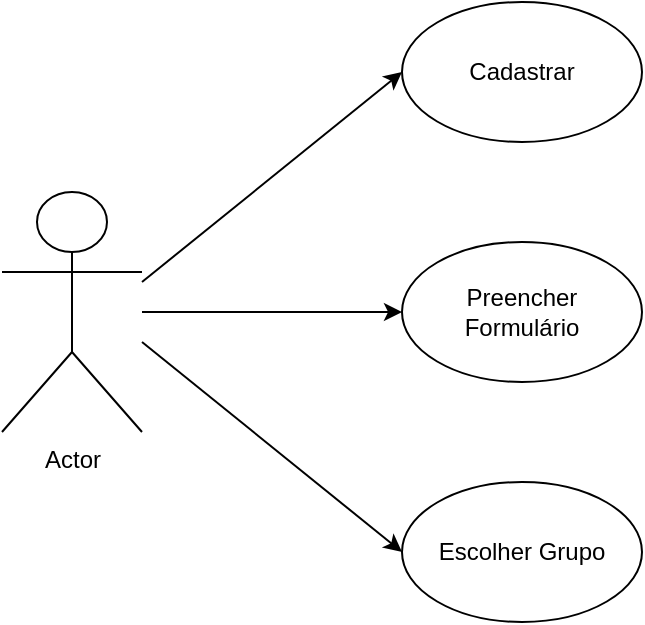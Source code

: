 <mxfile version="15.4.1" type="device"><diagram id="WZl7HHKh28z9u5b68oSJ" name="Page-1"><mxGraphModel dx="816" dy="492" grid="1" gridSize="10" guides="1" tooltips="1" connect="1" arrows="1" fold="1" page="1" pageScale="1" pageWidth="827" pageHeight="1169" math="0" shadow="0"><root><mxCell id="0"/><mxCell id="1" parent="0"/><mxCell id="Qcu_2g3CECJhLLfd1VJL-32" style="rounded=0;orthogonalLoop=1;jettySize=auto;html=1;entryX=0;entryY=0.5;entryDx=0;entryDy=0;" edge="1" parent="1" target="Qcu_2g3CECJhLLfd1VJL-29"><mxGeometry relative="1" as="geometry"><mxPoint x="150" y="250" as="sourcePoint"/></mxGeometry></mxCell><mxCell id="Qcu_2g3CECJhLLfd1VJL-33" style="rounded=0;orthogonalLoop=1;jettySize=auto;html=1;entryX=0;entryY=0.5;entryDx=0;entryDy=0;" edge="1" parent="1" target="Qcu_2g3CECJhLLfd1VJL-26"><mxGeometry relative="1" as="geometry"><mxPoint x="150" y="220" as="sourcePoint"/></mxGeometry></mxCell><mxCell id="Qcu_2g3CECJhLLfd1VJL-34" style="edgeStyle=orthogonalEdgeStyle;rounded=0;orthogonalLoop=1;jettySize=auto;html=1;entryX=0;entryY=0.5;entryDx=0;entryDy=0;" edge="1" parent="1" source="Qcu_2g3CECJhLLfd1VJL-19" target="Qcu_2g3CECJhLLfd1VJL-28"><mxGeometry relative="1" as="geometry"><mxPoint x="180" y="235" as="sourcePoint"/><Array as="points"><mxPoint x="280" y="235"/><mxPoint x="280" y="235"/></Array></mxGeometry></mxCell><mxCell id="Qcu_2g3CECJhLLfd1VJL-19" value="Actor" style="shape=umlActor;verticalLabelPosition=bottom;verticalAlign=top;html=1;outlineConnect=0;" vertex="1" parent="1"><mxGeometry x="80" y="175" width="70" height="120" as="geometry"/></mxCell><mxCell id="Qcu_2g3CECJhLLfd1VJL-26" value="&lt;font style=&quot;vertical-align: inherit&quot;&gt;&lt;font style=&quot;vertical-align: inherit&quot;&gt;Cadastrar&lt;/font&gt;&lt;/font&gt;" style="ellipse;whiteSpace=wrap;html=1;" vertex="1" parent="1"><mxGeometry x="280" y="80" width="120" height="70" as="geometry"/></mxCell><mxCell id="Qcu_2g3CECJhLLfd1VJL-28" value="&lt;font style=&quot;vertical-align: inherit&quot;&gt;&lt;font style=&quot;vertical-align: inherit&quot;&gt;&lt;font style=&quot;vertical-align: inherit&quot;&gt;&lt;font style=&quot;vertical-align: inherit&quot;&gt;Preencher &lt;br&gt;Formulário&lt;/font&gt;&lt;/font&gt;&lt;/font&gt;&lt;/font&gt;" style="ellipse;whiteSpace=wrap;html=1;" vertex="1" parent="1"><mxGeometry x="280" y="200" width="120" height="70" as="geometry"/></mxCell><mxCell id="Qcu_2g3CECJhLLfd1VJL-29" value="&lt;font style=&quot;vertical-align: inherit&quot;&gt;&lt;font style=&quot;vertical-align: inherit&quot;&gt;&lt;font style=&quot;vertical-align: inherit&quot;&gt;&lt;font style=&quot;vertical-align: inherit&quot;&gt;Escolher Grupo&lt;/font&gt;&lt;/font&gt;&lt;/font&gt;&lt;/font&gt;" style="ellipse;whiteSpace=wrap;html=1;" vertex="1" parent="1"><mxGeometry x="280" y="320" width="120" height="70" as="geometry"/></mxCell></root></mxGraphModel></diagram></mxfile>